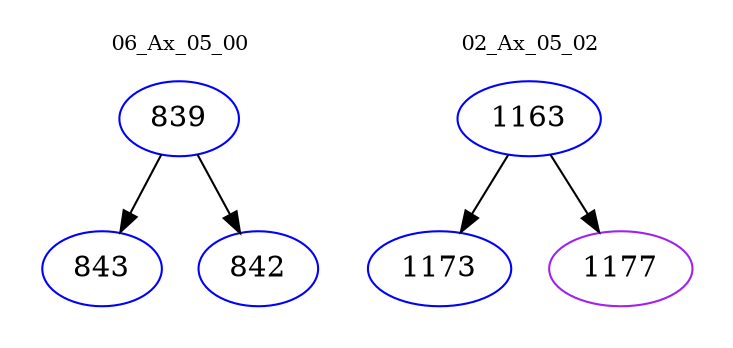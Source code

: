 digraph{
subgraph cluster_0 {
color = white
label = "06_Ax_05_00";
fontsize=10;
T0_839 [label="839", color="blue"]
T0_839 -> T0_843 [color="black"]
T0_843 [label="843", color="blue"]
T0_839 -> T0_842 [color="black"]
T0_842 [label="842", color="blue"]
}
subgraph cluster_1 {
color = white
label = "02_Ax_05_02";
fontsize=10;
T1_1163 [label="1163", color="blue"]
T1_1163 -> T1_1173 [color="black"]
T1_1173 [label="1173", color="blue"]
T1_1163 -> T1_1177 [color="black"]
T1_1177 [label="1177", color="purple"]
}
}
